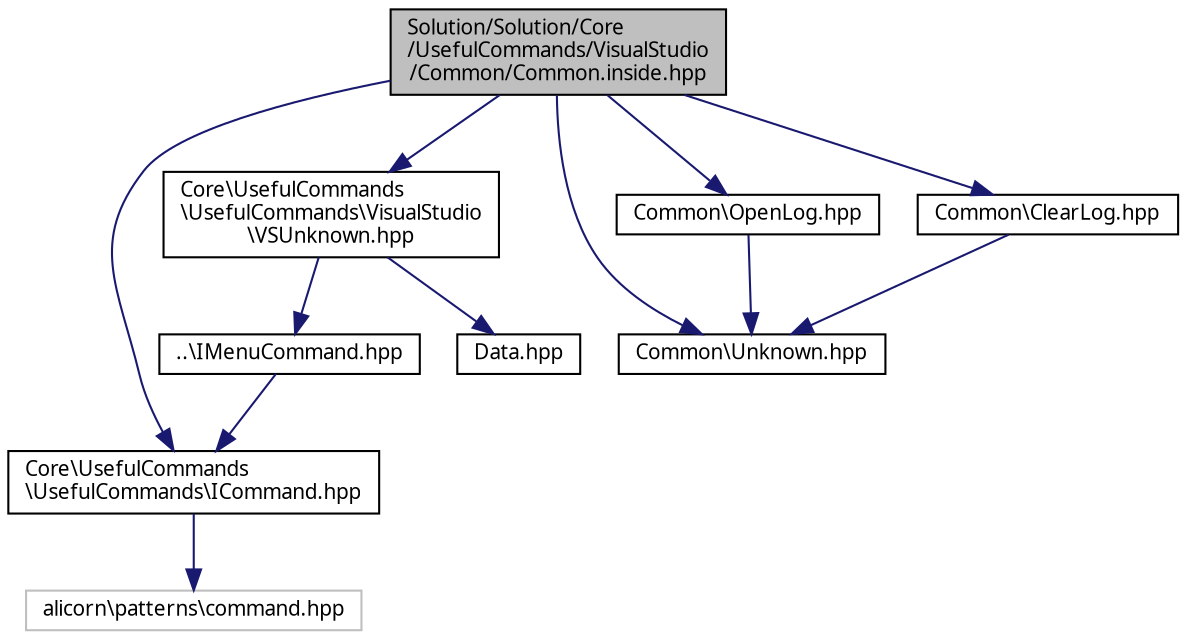 digraph "Solution/Solution/Core/UsefulCommands/VisualStudio/Common/Common.inside.hpp"
{
 // INTERACTIVE_SVG=YES
  edge [fontname="Verdana",fontsize="10",labelfontname="Verdana",labelfontsize="10"];
  node [fontname="Verdana",fontsize="10",shape=record];
  Node1 [label="Solution/Solution/Core\l/UsefulCommands/VisualStudio\l/Common/Common.inside.hpp",height=0.2,width=0.4,color="black", fillcolor="grey75", style="filled", fontcolor="black"];
  Node1 -> Node2 [color="midnightblue",fontsize="10",style="solid",fontname="Verdana"];
  Node2 [label="Core\\UsefulCommands\l\\UsefulCommands\\ICommand.hpp",height=0.2,width=0.4,color="black", fillcolor="white", style="filled",URL="$_i_command_8hpp_source.html"];
  Node2 -> Node3 [color="midnightblue",fontsize="10",style="solid",fontname="Verdana"];
  Node3 [label="alicorn\\patterns\\command.hpp",height=0.2,width=0.4,color="grey75", fillcolor="white", style="filled"];
  Node1 -> Node4 [color="midnightblue",fontsize="10",style="solid",fontname="Verdana"];
  Node4 [label="Core\\UsefulCommands\l\\UsefulCommands\\VisualStudio\l\\VSUnknown.hpp",height=0.2,width=0.4,color="black", fillcolor="white", style="filled",URL="$_v_s_unknown_8hpp_source.html"];
  Node4 -> Node5 [color="midnightblue",fontsize="10",style="solid",fontname="Verdana"];
  Node5 [label="..\\IMenuCommand.hpp",height=0.2,width=0.4,color="black", fillcolor="white", style="filled",URL="$_i_menu_command_8hpp_source.html"];
  Node5 -> Node2 [color="midnightblue",fontsize="10",style="solid",fontname="Verdana"];
  Node4 -> Node6 [color="midnightblue",fontsize="10",style="solid",fontname="Verdana"];
  Node6 [label="Data.hpp",height=0.2,width=0.4,color="black", fillcolor="white", style="filled",URL="$_core_2_useful_commands_2_useful_commands_2_visual_studio_2_data_8hpp_source.html"];
  Node1 -> Node7 [color="midnightblue",fontsize="10",style="solid",fontname="Verdana"];
  Node7 [label="Common\\Unknown.hpp",height=0.2,width=0.4,color="black", fillcolor="white", style="filled",URL="$_unknown_8hpp_source.html"];
  Node1 -> Node8 [color="midnightblue",fontsize="10",style="solid",fontname="Verdana"];
  Node8 [label="Common\\OpenLog.hpp",height=0.2,width=0.4,color="black", fillcolor="white", style="filled",URL="$_open_log_8hpp_source.html"];
  Node8 -> Node7 [color="midnightblue",fontsize="10",style="solid",fontname="Verdana"];
  Node1 -> Node9 [color="midnightblue",fontsize="10",style="solid",fontname="Verdana"];
  Node9 [label="Common\\ClearLog.hpp",height=0.2,width=0.4,color="black", fillcolor="white", style="filled",URL="$_clear_log_8hpp_source.html"];
  Node9 -> Node7 [color="midnightblue",fontsize="10",style="solid",fontname="Verdana"];
}
